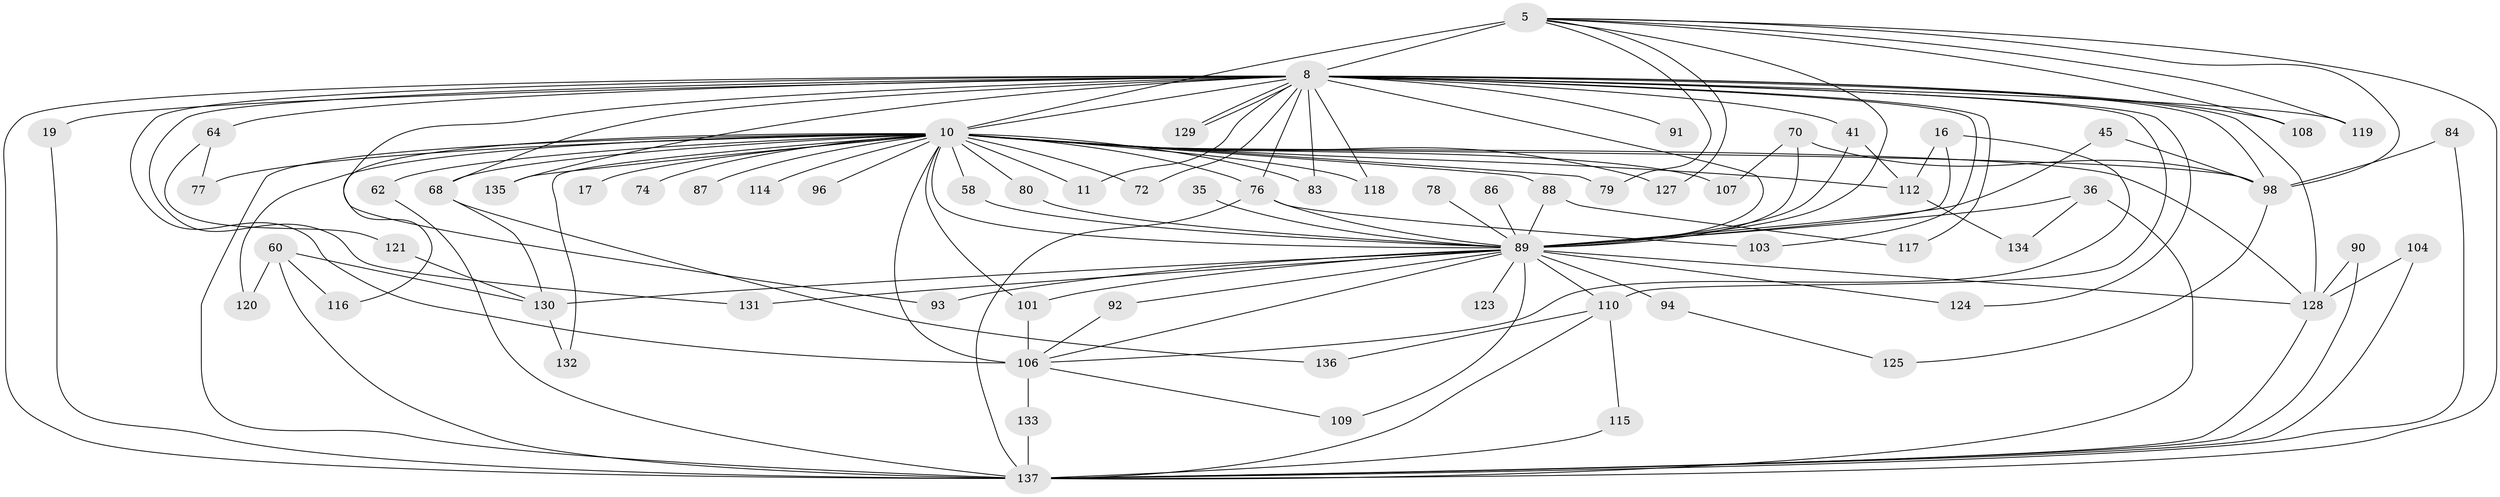 // original degree distribution, {27: 0.0072992700729927005, 24: 0.0072992700729927005, 20: 0.0072992700729927005, 14: 0.0072992700729927005, 12: 0.0072992700729927005, 32: 0.0072992700729927005, 22: 0.0072992700729927005, 33: 0.0072992700729927005, 21: 0.0072992700729927005, 23: 0.0072992700729927005, 2: 0.5255474452554745, 4: 0.11678832116788321, 5: 0.021897810218978103, 7: 0.021897810218978103, 9: 0.0072992700729927005, 3: 0.18248175182481752, 6: 0.051094890510948905}
// Generated by graph-tools (version 1.1) at 2025/45/03/09/25 04:45:35]
// undirected, 68 vertices, 132 edges
graph export_dot {
graph [start="1"]
  node [color=gray90,style=filled];
  5 [super="+4"];
  8 [super="+6"];
  10 [super="+9+3"];
  11;
  16;
  17;
  19;
  35;
  36;
  41;
  45;
  58;
  60 [super="+49"];
  62 [super="+43"];
  64;
  68 [super="+52+13"];
  70 [super="+46"];
  72;
  74;
  76 [super="+75"];
  77;
  78;
  79;
  80;
  83;
  84;
  86;
  87;
  88 [super="+32+57"];
  89 [super="+26+69+7"];
  90;
  91;
  92;
  93;
  94 [super="+47"];
  96;
  98 [super="+15+61+63+95"];
  101 [super="+59+22"];
  103;
  104;
  106 [super="+51+39+65+97+105"];
  107;
  108;
  109;
  110 [super="+102+99"];
  112 [super="+100"];
  114;
  115 [super="+111"];
  116;
  117;
  118;
  119;
  120;
  121;
  123;
  124;
  125;
  127;
  128 [super="+66"];
  129;
  130 [super="+48+27"];
  131;
  132;
  133;
  134;
  135;
  136;
  137 [super="+29+126+113+122"];
  5 -- 8 [weight=4];
  5 -- 10 [weight=8];
  5 -- 98;
  5 -- 119;
  5 -- 127;
  5 -- 108;
  5 -- 79;
  5 -- 137 [weight=3];
  5 -- 89 [weight=4];
  8 -- 10 [weight=8];
  8 -- 11;
  8 -- 19 [weight=2];
  8 -- 64 [weight=2];
  8 -- 68 [weight=4];
  8 -- 91 [weight=2];
  8 -- 108;
  8 -- 110 [weight=4];
  8 -- 117;
  8 -- 119;
  8 -- 124;
  8 -- 129;
  8 -- 129;
  8 -- 131;
  8 -- 135;
  8 -- 72;
  8 -- 83;
  8 -- 93;
  8 -- 103;
  8 -- 41;
  8 -- 118;
  8 -- 137 [weight=3];
  8 -- 98 [weight=2];
  8 -- 106 [weight=4];
  8 -- 76;
  8 -- 89 [weight=9];
  8 -- 128 [weight=2];
  10 -- 17 [weight=2];
  10 -- 72;
  10 -- 76 [weight=5];
  10 -- 87 [weight=2];
  10 -- 96 [weight=2];
  10 -- 118;
  10 -- 127;
  10 -- 11;
  10 -- 79;
  10 -- 80;
  10 -- 114 [weight=2];
  10 -- 58;
  10 -- 132;
  10 -- 135;
  10 -- 137 [weight=4];
  10 -- 74 [weight=2];
  10 -- 77;
  10 -- 83;
  10 -- 88 [weight=2];
  10 -- 101 [weight=3];
  10 -- 107;
  10 -- 112 [weight=2];
  10 -- 116;
  10 -- 120;
  10 -- 62 [weight=2];
  10 -- 98 [weight=4];
  10 -- 106 [weight=4];
  10 -- 89 [weight=10];
  10 -- 68;
  10 -- 128;
  16 -- 112;
  16 -- 106;
  16 -- 89 [weight=2];
  19 -- 137;
  35 -- 89 [weight=2];
  36 -- 134;
  36 -- 137;
  36 -- 89 [weight=2];
  41 -- 112;
  41 -- 89;
  45 -- 98;
  45 -- 89;
  58 -- 89;
  60 -- 120;
  60 -- 130 [weight=2];
  60 -- 116;
  60 -- 137;
  62 -- 137;
  64 -- 77;
  64 -- 121;
  68 -- 130;
  68 -- 136;
  70 -- 107;
  70 -- 98;
  70 -- 89 [weight=2];
  76 -- 103;
  76 -- 137;
  76 -- 89 [weight=2];
  78 -- 89 [weight=2];
  80 -- 89;
  84 -- 137;
  84 -- 98;
  86 -- 89 [weight=2];
  88 -- 117;
  88 -- 89 [weight=2];
  89 -- 109;
  89 -- 123 [weight=2];
  89 -- 92;
  89 -- 94 [weight=3];
  89 -- 130 [weight=3];
  89 -- 131;
  89 -- 93;
  89 -- 101;
  89 -- 106;
  89 -- 110;
  89 -- 124;
  89 -- 128;
  90 -- 137;
  90 -- 128;
  92 -- 106;
  94 -- 125;
  98 -- 125;
  101 -- 106;
  104 -- 137;
  104 -- 128;
  106 -- 133;
  106 -- 109;
  110 -- 136;
  110 -- 137;
  110 -- 115;
  112 -- 134;
  115 -- 137 [weight=2];
  121 -- 130;
  128 -- 137;
  130 -- 132;
  133 -- 137;
}
